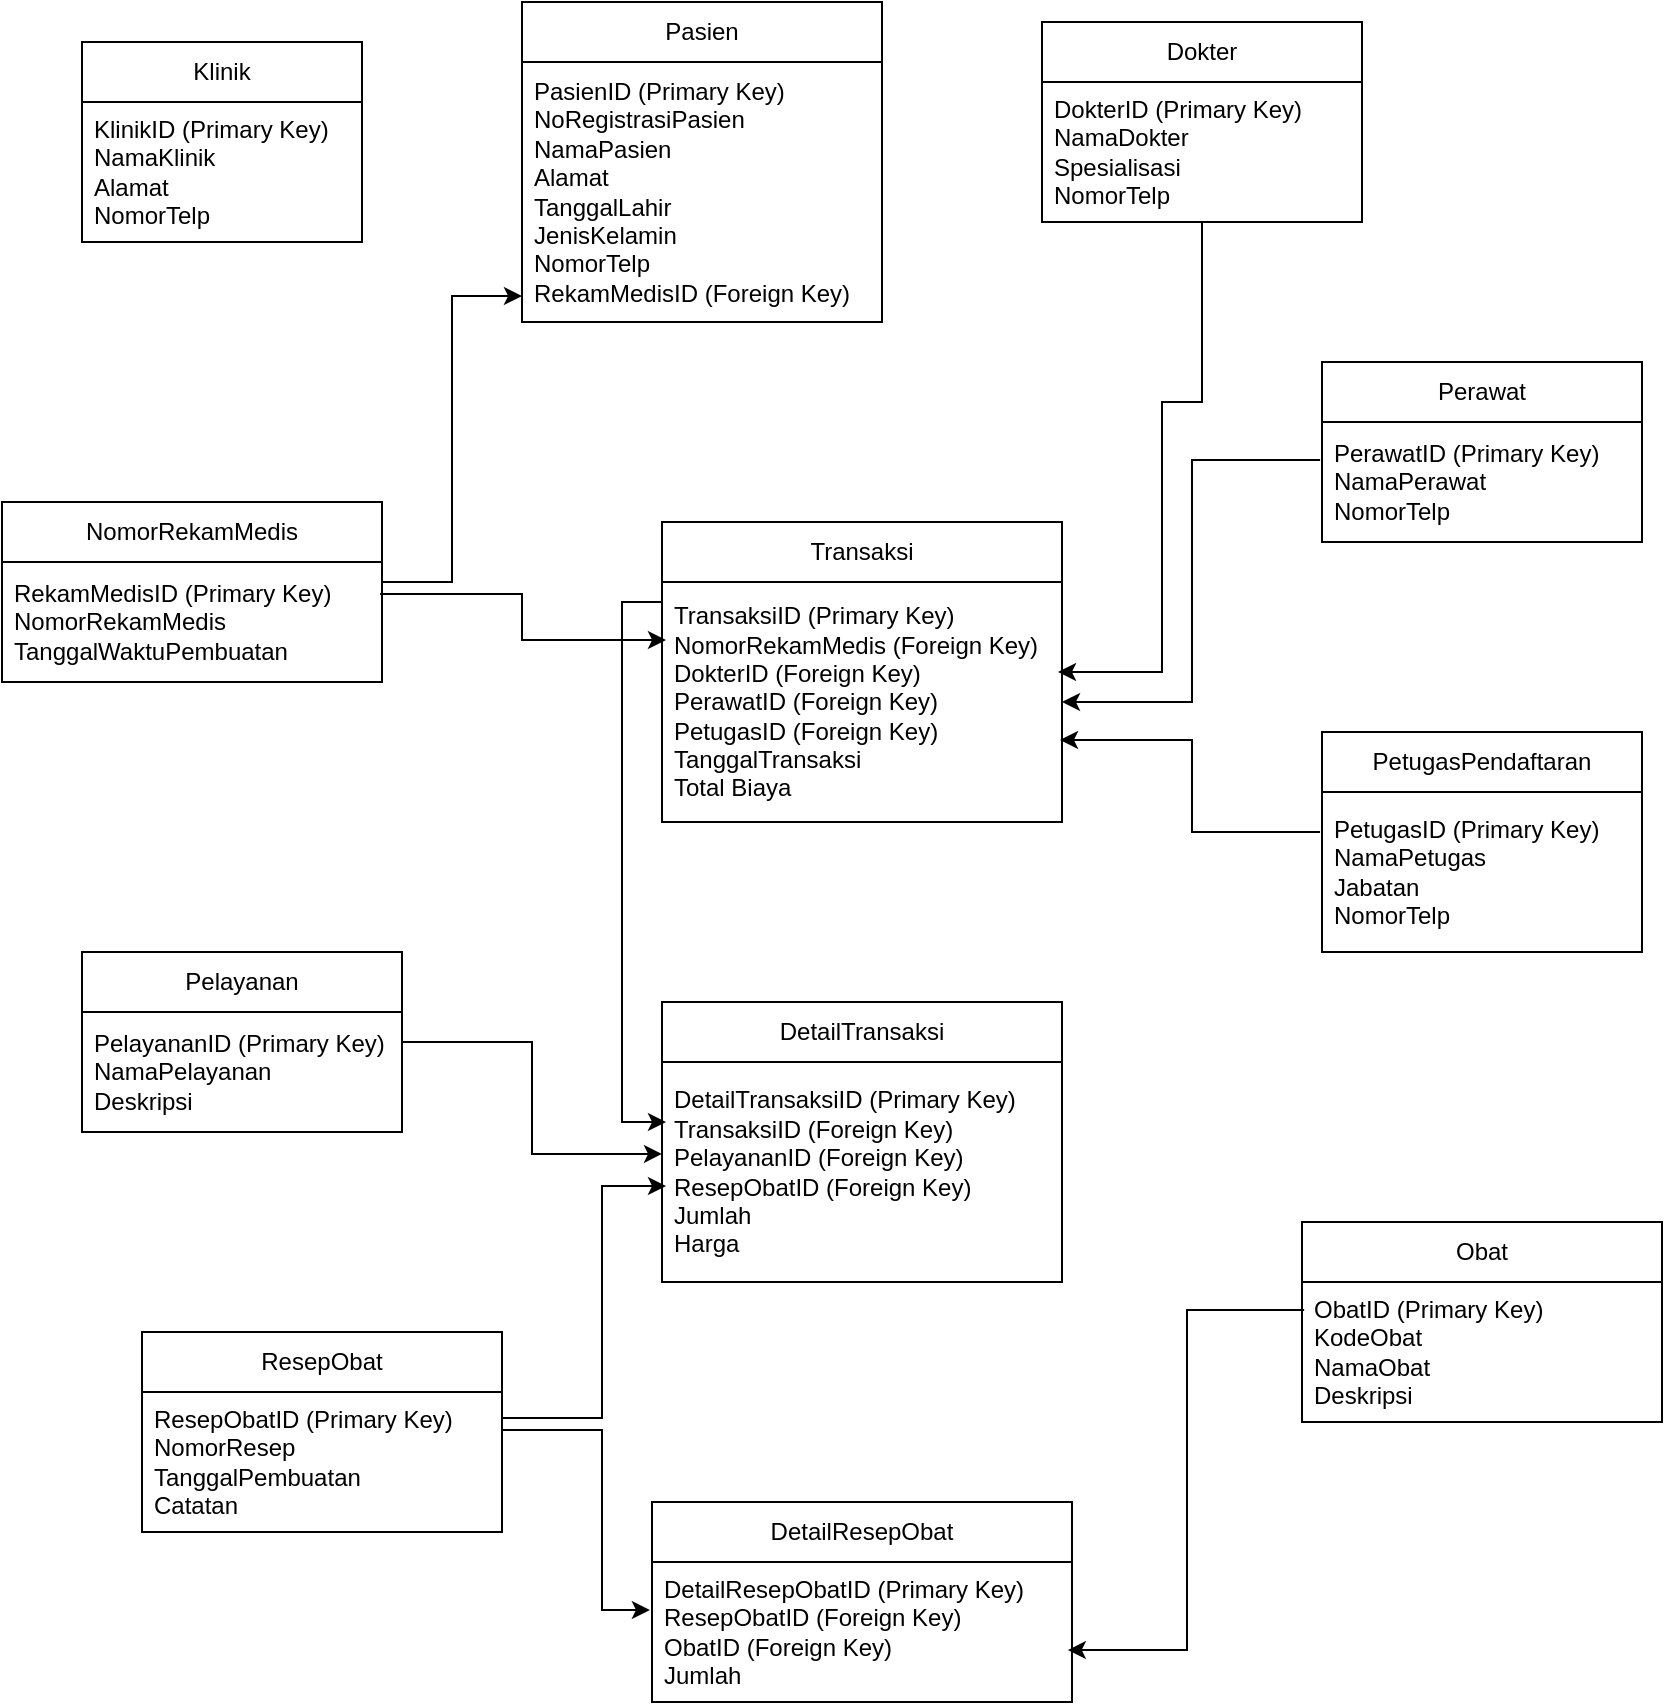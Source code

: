 <mxfile version="21.5.0" type="device">
  <diagram id="C5RBs43oDa-KdzZeNtuy" name="Page-1">
    <mxGraphModel dx="2245" dy="828" grid="1" gridSize="10" guides="1" tooltips="1" connect="1" arrows="1" fold="1" page="1" pageScale="1" pageWidth="827" pageHeight="1169" math="0" shadow="0">
      <root>
        <mxCell id="WIyWlLk6GJQsqaUBKTNV-0" />
        <mxCell id="WIyWlLk6GJQsqaUBKTNV-1" parent="WIyWlLk6GJQsqaUBKTNV-0" />
        <mxCell id="rX_PeyqUJil-TihL-a-j-0" value="Klinik" style="swimlane;fontStyle=0;childLayout=stackLayout;horizontal=1;startSize=30;horizontalStack=0;resizeParent=1;resizeParentMax=0;resizeLast=0;collapsible=1;marginBottom=0;whiteSpace=wrap;html=1;" vertex="1" parent="WIyWlLk6GJQsqaUBKTNV-1">
          <mxGeometry x="-20" y="130" width="140" height="100" as="geometry" />
        </mxCell>
        <mxCell id="rX_PeyqUJil-TihL-a-j-1" value="&lt;div&gt;KlinikID (Primary Key)&lt;/div&gt;&lt;div&gt;NamaKlinik&lt;/div&gt;&lt;div&gt;Alamat&lt;/div&gt;&lt;div&gt;NomorTelp&lt;/div&gt;" style="text;strokeColor=none;fillColor=none;align=left;verticalAlign=middle;spacingLeft=4;spacingRight=4;overflow=hidden;points=[[0,0.5],[1,0.5]];portConstraint=eastwest;rotatable=0;whiteSpace=wrap;html=1;" vertex="1" parent="rX_PeyqUJil-TihL-a-j-0">
          <mxGeometry y="30" width="140" height="70" as="geometry" />
        </mxCell>
        <mxCell id="rX_PeyqUJil-TihL-a-j-5" value="Pelayanan" style="swimlane;fontStyle=0;childLayout=stackLayout;horizontal=1;startSize=30;horizontalStack=0;resizeParent=1;resizeParentMax=0;resizeLast=0;collapsible=1;marginBottom=0;whiteSpace=wrap;html=1;" vertex="1" parent="WIyWlLk6GJQsqaUBKTNV-1">
          <mxGeometry x="-20" y="585" width="160" height="90" as="geometry" />
        </mxCell>
        <mxCell id="rX_PeyqUJil-TihL-a-j-6" value="&lt;div&gt;PelayananID (Primary Key)&lt;/div&gt;&lt;div&gt;NamaPelayanan&lt;/div&gt;&lt;div&gt;Deskripsi&lt;/div&gt;" style="text;strokeColor=none;fillColor=none;align=left;verticalAlign=middle;spacingLeft=4;spacingRight=4;overflow=hidden;points=[[0,0.5],[1,0.5]];portConstraint=eastwest;rotatable=0;whiteSpace=wrap;html=1;" vertex="1" parent="rX_PeyqUJil-TihL-a-j-5">
          <mxGeometry y="30" width="160" height="60" as="geometry" />
        </mxCell>
        <mxCell id="rX_PeyqUJil-TihL-a-j-7" value="Dokter" style="swimlane;fontStyle=0;childLayout=stackLayout;horizontal=1;startSize=30;horizontalStack=0;resizeParent=1;resizeParentMax=0;resizeLast=0;collapsible=1;marginBottom=0;whiteSpace=wrap;html=1;" vertex="1" parent="WIyWlLk6GJQsqaUBKTNV-1">
          <mxGeometry x="460" y="120" width="160" height="100" as="geometry" />
        </mxCell>
        <mxCell id="rX_PeyqUJil-TihL-a-j-8" value="&lt;div&gt;DokterID (Primary Key)&lt;/div&gt;&lt;div&gt;NamaDokter&lt;/div&gt;&lt;div&gt;Spesialisasi&lt;/div&gt;&lt;div&gt;NomorTelp&lt;/div&gt;" style="text;strokeColor=none;fillColor=none;align=left;verticalAlign=middle;spacingLeft=4;spacingRight=4;overflow=hidden;points=[[0,0.5],[1,0.5]];portConstraint=eastwest;rotatable=0;whiteSpace=wrap;html=1;" vertex="1" parent="rX_PeyqUJil-TihL-a-j-7">
          <mxGeometry y="30" width="160" height="70" as="geometry" />
        </mxCell>
        <mxCell id="rX_PeyqUJil-TihL-a-j-9" value="Perawat" style="swimlane;fontStyle=0;childLayout=stackLayout;horizontal=1;startSize=30;horizontalStack=0;resizeParent=1;resizeParentMax=0;resizeLast=0;collapsible=1;marginBottom=0;whiteSpace=wrap;html=1;" vertex="1" parent="WIyWlLk6GJQsqaUBKTNV-1">
          <mxGeometry x="600" y="290" width="160" height="90" as="geometry" />
        </mxCell>
        <mxCell id="rX_PeyqUJil-TihL-a-j-10" value="&lt;div&gt;PerawatID (Primary Key)&lt;/div&gt;&lt;div&gt;NamaPerawat&lt;/div&gt;&lt;div&gt;NomorTelp&lt;/div&gt;" style="text;strokeColor=none;fillColor=none;align=left;verticalAlign=middle;spacingLeft=4;spacingRight=4;overflow=hidden;points=[[0,0.5],[1,0.5]];portConstraint=eastwest;rotatable=0;whiteSpace=wrap;html=1;" vertex="1" parent="rX_PeyqUJil-TihL-a-j-9">
          <mxGeometry y="30" width="160" height="60" as="geometry" />
        </mxCell>
        <mxCell id="rX_PeyqUJil-TihL-a-j-11" value="Pasien" style="swimlane;fontStyle=0;childLayout=stackLayout;horizontal=1;startSize=30;horizontalStack=0;resizeParent=1;resizeParentMax=0;resizeLast=0;collapsible=1;marginBottom=0;whiteSpace=wrap;html=1;" vertex="1" parent="WIyWlLk6GJQsqaUBKTNV-1">
          <mxGeometry x="200" y="110" width="180" height="160" as="geometry" />
        </mxCell>
        <mxCell id="rX_PeyqUJil-TihL-a-j-12" value="&lt;div&gt;PasienID (Primary Key)&lt;/div&gt;&lt;div&gt;NoRegistrasiPasien&lt;/div&gt;&lt;div&gt;NamaPasien&lt;/div&gt;&lt;div&gt;Alamat&lt;/div&gt;&lt;div&gt;TanggalLahir&lt;/div&gt;&lt;div&gt;JenisKelamin&lt;/div&gt;&lt;div&gt;NomorTelp&lt;/div&gt;&lt;div&gt;RekamMedisID (Foreign Key)&lt;/div&gt;" style="text;strokeColor=none;fillColor=none;align=left;verticalAlign=middle;spacingLeft=4;spacingRight=4;overflow=hidden;points=[[0,0.5],[1,0.5]];portConstraint=eastwest;rotatable=0;whiteSpace=wrap;html=1;" vertex="1" parent="rX_PeyqUJil-TihL-a-j-11">
          <mxGeometry y="30" width="180" height="130" as="geometry" />
        </mxCell>
        <mxCell id="rX_PeyqUJil-TihL-a-j-13" value="PetugasPendaftaran" style="swimlane;fontStyle=0;childLayout=stackLayout;horizontal=1;startSize=30;horizontalStack=0;resizeParent=1;resizeParentMax=0;resizeLast=0;collapsible=1;marginBottom=0;whiteSpace=wrap;html=1;" vertex="1" parent="WIyWlLk6GJQsqaUBKTNV-1">
          <mxGeometry x="600" y="475" width="160" height="110" as="geometry" />
        </mxCell>
        <mxCell id="rX_PeyqUJil-TihL-a-j-14" value="&lt;div&gt;PetugasID (Primary Key)&lt;/div&gt;&lt;div&gt;NamaPetugas&lt;/div&gt;&lt;div&gt;Jabatan&lt;/div&gt;&lt;div&gt;NomorTelp&lt;/div&gt;" style="text;strokeColor=none;fillColor=none;align=left;verticalAlign=middle;spacingLeft=4;spacingRight=4;overflow=hidden;points=[[0,0.5],[1,0.5]];portConstraint=eastwest;rotatable=0;whiteSpace=wrap;html=1;" vertex="1" parent="rX_PeyqUJil-TihL-a-j-13">
          <mxGeometry y="30" width="160" height="80" as="geometry" />
        </mxCell>
        <mxCell id="rX_PeyqUJil-TihL-a-j-15" value="NomorRekamMedis" style="swimlane;fontStyle=0;childLayout=stackLayout;horizontal=1;startSize=30;horizontalStack=0;resizeParent=1;resizeParentMax=0;resizeLast=0;collapsible=1;marginBottom=0;whiteSpace=wrap;html=1;" vertex="1" parent="WIyWlLk6GJQsqaUBKTNV-1">
          <mxGeometry x="-60" y="360" width="190" height="90" as="geometry" />
        </mxCell>
        <mxCell id="rX_PeyqUJil-TihL-a-j-16" value="&lt;div&gt;RekamMedisID (Primary Key)&lt;/div&gt;&lt;div&gt;NomorRekamMedis&lt;/div&gt;&lt;div&gt;TanggalWaktuPembuatan&lt;/div&gt;" style="text;strokeColor=none;fillColor=none;align=left;verticalAlign=middle;spacingLeft=4;spacingRight=4;overflow=hidden;points=[[0,0.5],[1,0.5]];portConstraint=eastwest;rotatable=0;whiteSpace=wrap;html=1;" vertex="1" parent="rX_PeyqUJil-TihL-a-j-15">
          <mxGeometry y="30" width="190" height="60" as="geometry" />
        </mxCell>
        <mxCell id="rX_PeyqUJil-TihL-a-j-17" value="ResepObat" style="swimlane;fontStyle=0;childLayout=stackLayout;horizontal=1;startSize=30;horizontalStack=0;resizeParent=1;resizeParentMax=0;resizeLast=0;collapsible=1;marginBottom=0;whiteSpace=wrap;html=1;" vertex="1" parent="WIyWlLk6GJQsqaUBKTNV-1">
          <mxGeometry x="10" y="775" width="180" height="100" as="geometry" />
        </mxCell>
        <mxCell id="rX_PeyqUJil-TihL-a-j-18" value="&lt;div&gt;ResepObatID (Primary Key)&lt;/div&gt;&lt;div&gt;NomorResep&lt;/div&gt;&lt;div&gt;TanggalPembuatan&lt;/div&gt;&lt;div&gt;Catatan&lt;/div&gt;" style="text;strokeColor=none;fillColor=none;align=left;verticalAlign=middle;spacingLeft=4;spacingRight=4;overflow=hidden;points=[[0,0.5],[1,0.5]];portConstraint=eastwest;rotatable=0;whiteSpace=wrap;html=1;" vertex="1" parent="rX_PeyqUJil-TihL-a-j-17">
          <mxGeometry y="30" width="180" height="70" as="geometry" />
        </mxCell>
        <mxCell id="rX_PeyqUJil-TihL-a-j-19" value="Obat" style="swimlane;fontStyle=0;childLayout=stackLayout;horizontal=1;startSize=30;horizontalStack=0;resizeParent=1;resizeParentMax=0;resizeLast=0;collapsible=1;marginBottom=0;whiteSpace=wrap;html=1;" vertex="1" parent="WIyWlLk6GJQsqaUBKTNV-1">
          <mxGeometry x="590" y="720" width="180" height="100" as="geometry" />
        </mxCell>
        <mxCell id="rX_PeyqUJil-TihL-a-j-20" value="&lt;div&gt;ObatID (Primary Key)&lt;/div&gt;&lt;div&gt;KodeObat&lt;/div&gt;&lt;div&gt;NamaObat&lt;/div&gt;&lt;div&gt;Deskripsi&lt;/div&gt;" style="text;strokeColor=none;fillColor=none;align=left;verticalAlign=middle;spacingLeft=4;spacingRight=4;overflow=hidden;points=[[0,0.5],[1,0.5]];portConstraint=eastwest;rotatable=0;whiteSpace=wrap;html=1;" vertex="1" parent="rX_PeyqUJil-TihL-a-j-19">
          <mxGeometry y="30" width="180" height="70" as="geometry" />
        </mxCell>
        <mxCell id="rX_PeyqUJil-TihL-a-j-21" value="Transaksi" style="swimlane;fontStyle=0;childLayout=stackLayout;horizontal=1;startSize=30;horizontalStack=0;resizeParent=1;resizeParentMax=0;resizeLast=0;collapsible=1;marginBottom=0;whiteSpace=wrap;html=1;" vertex="1" parent="WIyWlLk6GJQsqaUBKTNV-1">
          <mxGeometry x="270" y="370" width="200" height="150" as="geometry" />
        </mxCell>
        <mxCell id="rX_PeyqUJil-TihL-a-j-22" value="&lt;div&gt;TransaksiID (Primary Key)&lt;/div&gt;&lt;div&gt;NomorRekamMedis (Foreign Key)&lt;/div&gt;&lt;div&gt;DokterID (Foreign Key)&lt;/div&gt;&lt;div&gt;PerawatID (Foreign Key)&lt;/div&gt;&lt;div&gt;PetugasID (Foreign Key)&lt;/div&gt;&lt;div&gt;TanggalTransaksi&lt;/div&gt;&lt;div&gt;Total Biaya&lt;/div&gt;" style="text;strokeColor=none;fillColor=none;align=left;verticalAlign=middle;spacingLeft=4;spacingRight=4;overflow=hidden;points=[[0,0.5],[1,0.5]];portConstraint=eastwest;rotatable=0;whiteSpace=wrap;html=1;" vertex="1" parent="rX_PeyqUJil-TihL-a-j-21">
          <mxGeometry y="30" width="200" height="120" as="geometry" />
        </mxCell>
        <mxCell id="rX_PeyqUJil-TihL-a-j-23" value="DetailTransaksi" style="swimlane;fontStyle=0;childLayout=stackLayout;horizontal=1;startSize=30;horizontalStack=0;resizeParent=1;resizeParentMax=0;resizeLast=0;collapsible=1;marginBottom=0;whiteSpace=wrap;html=1;" vertex="1" parent="WIyWlLk6GJQsqaUBKTNV-1">
          <mxGeometry x="270" y="610" width="200" height="140" as="geometry" />
        </mxCell>
        <mxCell id="rX_PeyqUJil-TihL-a-j-24" value="&lt;div&gt;DetailTransaksiID (Primary Key)&lt;/div&gt;&lt;div&gt;TransaksiID (Foreign Key)&lt;/div&gt;&lt;div&gt;PelayananID (Foreign Key)&lt;/div&gt;&lt;div&gt;ResepObatID (Foreign Key)&lt;/div&gt;&lt;div&gt;Jumlah&lt;/div&gt;&lt;div&gt;Harga&lt;/div&gt;" style="text;strokeColor=none;fillColor=none;align=left;verticalAlign=middle;spacingLeft=4;spacingRight=4;overflow=hidden;points=[[0,0.5],[1,0.5]];portConstraint=eastwest;rotatable=0;whiteSpace=wrap;html=1;" vertex="1" parent="rX_PeyqUJil-TihL-a-j-23">
          <mxGeometry y="30" width="200" height="110" as="geometry" />
        </mxCell>
        <mxCell id="rX_PeyqUJil-TihL-a-j-27" value="DetailResepObat" style="swimlane;fontStyle=0;childLayout=stackLayout;horizontal=1;startSize=30;horizontalStack=0;resizeParent=1;resizeParentMax=0;resizeLast=0;collapsible=1;marginBottom=0;whiteSpace=wrap;html=1;" vertex="1" parent="WIyWlLk6GJQsqaUBKTNV-1">
          <mxGeometry x="265" y="860" width="210" height="100" as="geometry" />
        </mxCell>
        <mxCell id="rX_PeyqUJil-TihL-a-j-28" value="&lt;div&gt;DetailResepObatID (Primary Key)&lt;/div&gt;&lt;div&gt;ResepObatID (Foreign Key)&lt;/div&gt;&lt;div&gt;ObatID (Foreign Key)&lt;/div&gt;&lt;div&gt;Jumlah&lt;/div&gt;" style="text;strokeColor=none;fillColor=none;align=left;verticalAlign=middle;spacingLeft=4;spacingRight=4;overflow=hidden;points=[[0,0.5],[1,0.5]];portConstraint=eastwest;rotatable=0;whiteSpace=wrap;html=1;" vertex="1" parent="rX_PeyqUJil-TihL-a-j-27">
          <mxGeometry y="30" width="210" height="70" as="geometry" />
        </mxCell>
        <mxCell id="rX_PeyqUJil-TihL-a-j-32" style="edgeStyle=orthogonalEdgeStyle;rounded=0;orthogonalLoop=1;jettySize=auto;html=1;entryX=0.995;entryY=0.658;entryDx=0;entryDy=0;entryPerimeter=0;exitX=-0.006;exitY=0.25;exitDx=0;exitDy=0;exitPerimeter=0;" edge="1" parent="WIyWlLk6GJQsqaUBKTNV-1" source="rX_PeyqUJil-TihL-a-j-14" target="rX_PeyqUJil-TihL-a-j-22">
          <mxGeometry relative="1" as="geometry" />
        </mxCell>
        <mxCell id="rX_PeyqUJil-TihL-a-j-33" style="edgeStyle=orthogonalEdgeStyle;rounded=0;orthogonalLoop=1;jettySize=auto;html=1;entryX=1;entryY=0.5;entryDx=0;entryDy=0;exitX=-0.006;exitY=0.317;exitDx=0;exitDy=0;exitPerimeter=0;" edge="1" parent="WIyWlLk6GJQsqaUBKTNV-1" source="rX_PeyqUJil-TihL-a-j-10" target="rX_PeyqUJil-TihL-a-j-22">
          <mxGeometry relative="1" as="geometry" />
        </mxCell>
        <mxCell id="rX_PeyqUJil-TihL-a-j-34" style="edgeStyle=orthogonalEdgeStyle;rounded=0;orthogonalLoop=1;jettySize=auto;html=1;entryX=0.99;entryY=0.375;entryDx=0;entryDy=0;entryPerimeter=0;" edge="1" parent="WIyWlLk6GJQsqaUBKTNV-1" source="rX_PeyqUJil-TihL-a-j-8" target="rX_PeyqUJil-TihL-a-j-22">
          <mxGeometry relative="1" as="geometry">
            <Array as="points">
              <mxPoint x="540" y="310" />
              <mxPoint x="520" y="310" />
              <mxPoint x="520" y="445" />
            </Array>
          </mxGeometry>
        </mxCell>
        <mxCell id="rX_PeyqUJil-TihL-a-j-35" style="edgeStyle=orthogonalEdgeStyle;rounded=0;orthogonalLoop=1;jettySize=auto;html=1;entryX=0.01;entryY=0.242;entryDx=0;entryDy=0;entryPerimeter=0;exitX=0.995;exitY=0.267;exitDx=0;exitDy=0;exitPerimeter=0;" edge="1" parent="WIyWlLk6GJQsqaUBKTNV-1" source="rX_PeyqUJil-TihL-a-j-16" target="rX_PeyqUJil-TihL-a-j-22">
          <mxGeometry relative="1" as="geometry" />
        </mxCell>
        <mxCell id="rX_PeyqUJil-TihL-a-j-36" style="edgeStyle=orthogonalEdgeStyle;rounded=0;orthogonalLoop=1;jettySize=auto;html=1;entryX=0;entryY=0.9;entryDx=0;entryDy=0;entryPerimeter=0;" edge="1" parent="WIyWlLk6GJQsqaUBKTNV-1" source="rX_PeyqUJil-TihL-a-j-16" target="rX_PeyqUJil-TihL-a-j-12">
          <mxGeometry relative="1" as="geometry">
            <mxPoint x="200" y="250" as="targetPoint" />
            <Array as="points">
              <mxPoint x="165" y="400" />
              <mxPoint x="165" y="257" />
            </Array>
          </mxGeometry>
        </mxCell>
        <mxCell id="rX_PeyqUJil-TihL-a-j-38" style="edgeStyle=orthogonalEdgeStyle;rounded=0;orthogonalLoop=1;jettySize=auto;html=1;entryX=0;entryY=0.418;entryDx=0;entryDy=0;entryPerimeter=0;exitX=1;exitY=0.25;exitDx=0;exitDy=0;exitPerimeter=0;" edge="1" parent="WIyWlLk6GJQsqaUBKTNV-1" source="rX_PeyqUJil-TihL-a-j-6" target="rX_PeyqUJil-TihL-a-j-24">
          <mxGeometry relative="1" as="geometry" />
        </mxCell>
        <mxCell id="rX_PeyqUJil-TihL-a-j-39" style="edgeStyle=orthogonalEdgeStyle;rounded=0;orthogonalLoop=1;jettySize=auto;html=1;exitX=0;exitY=0.108;exitDx=0;exitDy=0;exitPerimeter=0;" edge="1" parent="WIyWlLk6GJQsqaUBKTNV-1" source="rX_PeyqUJil-TihL-a-j-22">
          <mxGeometry relative="1" as="geometry">
            <mxPoint x="272" y="670" as="targetPoint" />
            <Array as="points">
              <mxPoint x="270" y="410" />
              <mxPoint x="250" y="410" />
              <mxPoint x="250" y="670" />
            </Array>
          </mxGeometry>
        </mxCell>
        <mxCell id="rX_PeyqUJil-TihL-a-j-40" style="edgeStyle=orthogonalEdgeStyle;rounded=0;orthogonalLoop=1;jettySize=auto;html=1;entryX=-0.005;entryY=0.343;entryDx=0;entryDy=0;entryPerimeter=0;exitX=1;exitY=0.271;exitDx=0;exitDy=0;exitPerimeter=0;" edge="1" parent="WIyWlLk6GJQsqaUBKTNV-1" source="rX_PeyqUJil-TihL-a-j-18" target="rX_PeyqUJil-TihL-a-j-28">
          <mxGeometry relative="1" as="geometry">
            <Array as="points">
              <mxPoint x="240" y="824" />
              <mxPoint x="240" y="914" />
            </Array>
          </mxGeometry>
        </mxCell>
        <mxCell id="rX_PeyqUJil-TihL-a-j-42" style="edgeStyle=orthogonalEdgeStyle;rounded=0;orthogonalLoop=1;jettySize=auto;html=1;entryX=0.01;entryY=0.564;entryDx=0;entryDy=0;entryPerimeter=0;" edge="1" parent="WIyWlLk6GJQsqaUBKTNV-1" target="rX_PeyqUJil-TihL-a-j-24">
          <mxGeometry relative="1" as="geometry">
            <mxPoint x="190" y="818" as="sourcePoint" />
            <Array as="points">
              <mxPoint x="240" y="818" />
              <mxPoint x="240" y="702" />
            </Array>
          </mxGeometry>
        </mxCell>
        <mxCell id="rX_PeyqUJil-TihL-a-j-43" style="edgeStyle=orthogonalEdgeStyle;rounded=0;orthogonalLoop=1;jettySize=auto;html=1;entryX=0.99;entryY=0.629;entryDx=0;entryDy=0;entryPerimeter=0;exitX=0.006;exitY=0.2;exitDx=0;exitDy=0;exitPerimeter=0;" edge="1" parent="WIyWlLk6GJQsqaUBKTNV-1" source="rX_PeyqUJil-TihL-a-j-20" target="rX_PeyqUJil-TihL-a-j-28">
          <mxGeometry relative="1" as="geometry" />
        </mxCell>
      </root>
    </mxGraphModel>
  </diagram>
</mxfile>
